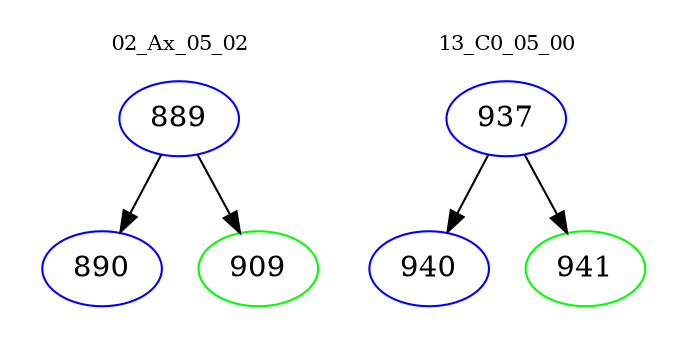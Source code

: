 digraph{
subgraph cluster_0 {
color = white
label = "02_Ax_05_02";
fontsize=10;
T0_889 [label="889", color="blue"]
T0_889 -> T0_890 [color="black"]
T0_890 [label="890", color="blue"]
T0_889 -> T0_909 [color="black"]
T0_909 [label="909", color="green"]
}
subgraph cluster_1 {
color = white
label = "13_C0_05_00";
fontsize=10;
T1_937 [label="937", color="blue"]
T1_937 -> T1_940 [color="black"]
T1_940 [label="940", color="blue"]
T1_937 -> T1_941 [color="black"]
T1_941 [label="941", color="green"]
}
}
